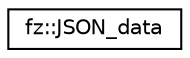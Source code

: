 digraph "Graphical Class Hierarchy"
{
 // LATEX_PDF_SIZE
  edge [fontname="Helvetica",fontsize="10",labelfontname="Helvetica",labelfontsize="10"];
  node [fontname="Helvetica",fontsize="10",shape=record];
  rankdir="LR";
  Node0 [label="fz::JSON_data",height=0.2,width=0.4,color="black", fillcolor="white", style="filled",URL="$classfz_1_1JSON__data.html",tooltip=" "];
}
